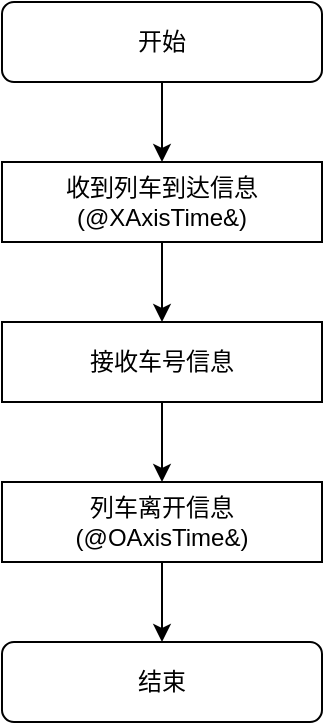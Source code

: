 <mxfile>
    <diagram id="69MzIA3v5r1ZwzmeeRJY" name="第 1 页">
        <mxGraphModel dx="769" dy="689" grid="1" gridSize="10" guides="1" tooltips="1" connect="1" arrows="1" fold="1" page="1" pageScale="1" pageWidth="1169" pageHeight="827" math="0" shadow="0">
            <root>
                <mxCell id="0"/>
                <mxCell id="1" parent="0"/>
                <mxCell id="32" value="开始" style="rounded=1;whiteSpace=wrap;html=1;" vertex="1" parent="1">
                    <mxGeometry x="200" y="40" width="160" height="40" as="geometry"/>
                </mxCell>
                <mxCell id="33" value="收到列车到达信息&lt;br&gt;(@XAxisTime&amp;amp;)" style="rounded=0;whiteSpace=wrap;html=1;" vertex="1" parent="1">
                    <mxGeometry x="200" y="120" width="160" height="40" as="geometry"/>
                </mxCell>
                <mxCell id="34" value="接收车号信息" style="rounded=0;whiteSpace=wrap;html=1;" vertex="1" parent="1">
                    <mxGeometry x="200" y="200" width="160" height="40" as="geometry"/>
                </mxCell>
                <mxCell id="35" value="&lt;div&gt;列车离开信息&lt;/div&gt;&lt;div&gt;(@OAxisTime&amp;amp;)&lt;/div&gt;" style="rounded=0;whiteSpace=wrap;html=1;" vertex="1" parent="1">
                    <mxGeometry x="200" y="280" width="160" height="40" as="geometry"/>
                </mxCell>
                <mxCell id="36" value="结束" style="rounded=1;whiteSpace=wrap;html=1;" vertex="1" parent="1">
                    <mxGeometry x="200" y="360" width="160" height="40" as="geometry"/>
                </mxCell>
                <mxCell id="37" value="" style="endArrow=classic;html=1;exitX=0.5;exitY=1;exitDx=0;exitDy=0;" edge="1" parent="1" source="32" target="33">
                    <mxGeometry width="50" height="50" relative="1" as="geometry">
                        <mxPoint x="440" y="450" as="sourcePoint"/>
                        <mxPoint x="490" y="400" as="targetPoint"/>
                    </mxGeometry>
                </mxCell>
                <mxCell id="39" value="" style="endArrow=classic;html=1;exitX=0.5;exitY=1;exitDx=0;exitDy=0;entryX=0.5;entryY=0;entryDx=0;entryDy=0;" edge="1" parent="1" source="33" target="34">
                    <mxGeometry width="50" height="50" relative="1" as="geometry">
                        <mxPoint x="290" y="90" as="sourcePoint"/>
                        <mxPoint x="290" y="130" as="targetPoint"/>
                    </mxGeometry>
                </mxCell>
                <mxCell id="40" value="" style="endArrow=classic;html=1;exitX=0.5;exitY=1;exitDx=0;exitDy=0;" edge="1" parent="1" source="34" target="35">
                    <mxGeometry width="50" height="50" relative="1" as="geometry">
                        <mxPoint x="440" y="330" as="sourcePoint"/>
                        <mxPoint x="490" y="280" as="targetPoint"/>
                    </mxGeometry>
                </mxCell>
                <mxCell id="41" value="" style="endArrow=classic;html=1;exitX=0.5;exitY=1;exitDx=0;exitDy=0;entryX=0.5;entryY=0;entryDx=0;entryDy=0;" edge="1" parent="1" source="35" target="36">
                    <mxGeometry width="50" height="50" relative="1" as="geometry">
                        <mxPoint x="440" y="330" as="sourcePoint"/>
                        <mxPoint x="490" y="280" as="targetPoint"/>
                    </mxGeometry>
                </mxCell>
            </root>
        </mxGraphModel>
    </diagram>
</mxfile>